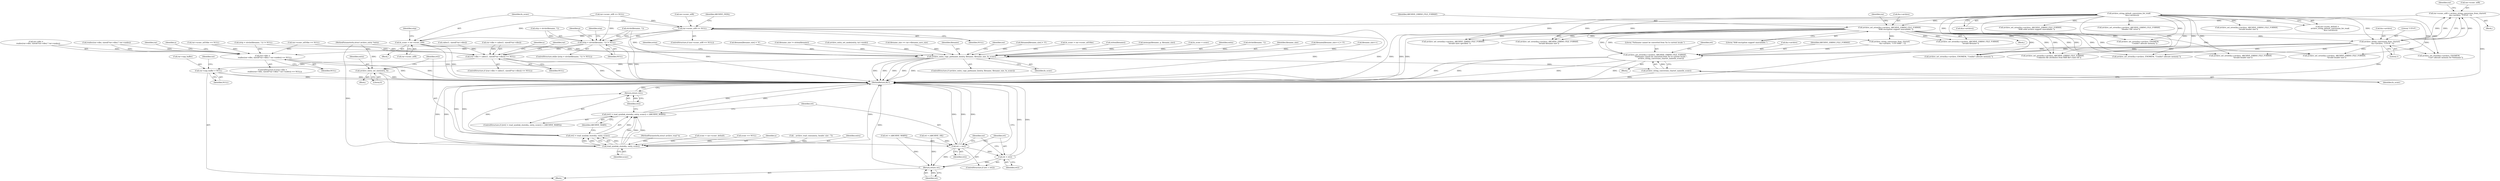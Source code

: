 digraph "0_libarchive_5562545b5562f6d12a4ef991fae158bf4ccf92b6@pointer" {
"1001019" [label="(Call,rar->sconv_utf8 = archive_string_conversion_from_charset(\n           &a->archive, \"UTF-8\", 1))"];
"1001023" [label="(Call,archive_string_conversion_from_charset(\n           &a->archive, \"UTF-8\", 1))"];
"1000471" [label="(Call,archive_set_error(&a->archive, ARCHIVE_ERRNO_FILE_FORMAT,\n                      \"RAR encryption support unavailable.\"))"];
"1000173" [label="(Call,archive_string_default_conversion_for_read(\n            &(a->archive)))"];
"1001031" [label="(Call,rar->sconv_utf8 == NULL)"];
"1001038" [label="(Call,fn_sconv = rar->sconv_utf8)"];
"1001661" [label="(Call,archive_entry_copy_pathname_l(entry, filename, filename_size, fn_sconv))"];
"1001688" [label="(Call,archive_string_conversion_charset_name(fn_sconv))"];
"1001681" [label="(Call,archive_set_error(&a->archive, ARCHIVE_ERRNO_FILE_FORMAT,\n                      \"Pathname cannot be converted from %s to current locale.\",\n                      archive_string_conversion_charset_name(fn_sconv)))"];
"1001707" [label="(Call,archive_entry_set_size(entry, 0))"];
"1001714" [label="(Call,read_symlink_stored(a, entry, sconv))"];
"1001711" [label="(Call,(ret2 = read_symlink_stored(a, entry, sconv)) < (ARCHIVE_WARN))"];
"1001712" [label="(Call,ret2 = read_symlink_stored(a, entry, sconv))"];
"1001719" [label="(Return,return ret2;)"];
"1001722" [label="(Call,ret > ret2)"];
"1001725" [label="(Call,ret = ret2)"];
"1001739" [label="(Return,return ret;)"];
"1001044" [label="(Call,(strp = strchr(filename, '\\')) != NULL)"];
"1001124" [label="(Call,(rar->dbo =\n        realloc(rar->dbo, sizeof(*rar->dbo) * rar->nodes)) == NULL)"];
"1001274" [label="(Call,(rar->dbo = calloc(1, sizeof(*rar->dbo))) == NULL)"];
"1001580" [label="(Call,rar->unp_buffer = NULL)"];
"1000400" [label="(Call,archive_set_error(&a->archive, ARCHIVE_ERRNO_FILE_FORMAT,\n      \"Header CRC error\"))"];
"1001383" [label="(Call,archive_set_error(&a->archive, ARCHIVE_ERRNO_FILE_FORMAT,\n        \"Invalid header size\"))"];
"1001682" [label="(Call,&a->archive)"];
"1001013" [label="(Call,rar->sconv_utf8 == NULL)"];
"1001726" [label="(Identifier,ret)"];
"1001581" [label="(Call,rar->unp_buffer)"];
"1001053" [label="(Identifier,strp)"];
"1000118" [label="(MethodParameterIn,struct archive_read *a)"];
"1001031" [label="(Call,rar->sconv_utf8 == NULL)"];
"1001291" [label="(Identifier,a)"];
"1001129" [label="(Call,realloc(rar->dbo, sizeof(*rar->dbo) * rar->nodes))"];
"1001688" [label="(Call,archive_string_conversion_charset_name(fn_sconv))"];
"1000963" [label="(Call,archive_string_conversion_from_charset(\n           &a->archive, \"UTF-16BE\", 1))"];
"1001144" [label="(Call,archive_set_error(&a->archive, ENOMEM, \"Couldn't allocate memory.\"))"];
"1001697" [label="(Identifier,rar)"];
"1001123" [label="(ControlStructure,if ((rar->dbo =\n        realloc(rar->dbo, sizeof(*rar->dbo) * rar->nodes)) == NULL))"];
"1001286" [label="(Identifier,NULL)"];
"1000704" [label="(Call,filename[filename_size] = '\0')"];
"1000183" [label="(Call,sconv = rar->sconv_default)"];
"1001723" [label="(Identifier,ret)"];
"1000472" [label="(Call,&a->archive)"];
"1001666" [label="(Block,)"];
"1001701" [label="(Block,)"];
"1001147" [label="(Identifier,a)"];
"1000978" [label="(Call,fn_sconv = rar->sconv_utf16be)"];
"1000676" [label="(Call,archive_set_error(&a->archive, ENOMEM,\n                        \"Couldn't allocate memory.\"))"];
"1001274" [label="(Call,(rar->dbo = calloc(1, sizeof(*rar->dbo))) == NULL)"];
"1001493" [label="(Call,archive_set_error(&a->archive, ARCHIVE_ERRNO_FILE_FORMAT,\n                      \"Unknown file attributes from RAR file's host OS\"))"];
"1001273" [label="(ControlStructure,if ((rar->dbo = calloc(1, sizeof(*rar->dbo))) == NULL))"];
"1001029" [label="(Literal,1)"];
"1000743" [label="(Call,strlen(filename))"];
"1001023" [label="(Call,archive_string_conversion_from_charset(\n           &a->archive, \"UTF-8\", 1))"];
"1000700" [label="(Call,memcpy(filename, p, filename_size))"];
"1000560" [label="(Call,archive_set_error(&a->archive, ARCHIVE_ERRNO_FILE_FORMAT,\n                      \"Invalid sizes specified.\"))"];
"1000173" [label="(Call,archive_string_default_conversion_for_read(\n            &(a->archive)))"];
"1001288" [label="(Call,archive_set_error(&a->archive, ENOMEM, \"Couldn't allocate memory.\"))"];
"1001689" [label="(Identifier,fn_sconv)"];
"1001019" [label="(Call,rar->sconv_utf8 = archive_string_conversion_from_charset(\n           &a->archive, \"UTF-8\", 1))"];
"1001690" [label="(Call,ret = (ARCHIVE_WARN))"];
"1001720" [label="(Identifier,ret2)"];
"1000119" [label="(MethodParameterIn,struct archive_entry *entry)"];
"1000159" [label="(Call,sconv == NULL)"];
"1000140" [label="(Call,ret = (ARCHIVE_OK))"];
"1001725" [label="(Call,ret = ret2)"];
"1001060" [label="(Call,fn_sconv = sconv)"];
"1001721" [label="(ControlStructure,if (ret > ret2))"];
"1001715" [label="(Identifier,a)"];
"1001125" [label="(Call,rar->dbo =\n        realloc(rar->dbo, sizeof(*rar->dbo) * rar->nodes))"];
"1001587" [label="(Identifier,rar)"];
"1001707" [label="(Call,archive_entry_set_size(entry, 0))"];
"1001717" [label="(Identifier,sconv)"];
"1001724" [label="(Identifier,ret2)"];
"1001731" [label="(Identifier,rar)"];
"1001011" [label="(Block,)"];
"1001301" [label="(Identifier,rar)"];
"1001033" [label="(Identifier,rar)"];
"1001662" [label="(Identifier,entry)"];
"1000635" [label="(Call,archive_set_error(&a->archive, ARCHIVE_ERRNO_FILE_FORMAT,\n      \"Invalid filename size\"))"];
"1000232" [label="(Call,archive_set_error(&a->archive, ARCHIVE_ERRNO_FILE_FORMAT,\n      \"Invalid header size\"))"];
"1001047" [label="(Call,strchr(filename, '\\'))"];
"1001392" [label="(Call,__archive_read_consume(a, header_size - 7))"];
"1001037" [label="(Identifier,ARCHIVE_FATAL)"];
"1001124" [label="(Call,(rar->dbo =\n        realloc(rar->dbo, sizeof(*rar->dbo) * rar->nodes)) == NULL)"];
"1000971" [label="(Call,rar->sconv_utf16be == NULL)"];
"1000169" [label="(Call,rar->sconv_default =\n          archive_string_default_conversion_for_read(\n            &(a->archive)))"];
"1001039" [label="(Identifier,fn_sconv)"];
"1001739" [label="(Return,return ret;)"];
"1001046" [label="(Identifier,strp)"];
"1001584" [label="(Identifier,NULL)"];
"1000476" [label="(Identifier,ARCHIVE_ERRNO_FILE_FORMAT)"];
"1001580" [label="(Call,rar->unp_buffer = NULL)"];
"1001665" [label="(Identifier,fn_sconv)"];
"1001719" [label="(Return,return ret2;)"];
"1001708" [label="(Identifier,entry)"];
"1001727" [label="(Identifier,ret2)"];
"1001710" [label="(ControlStructure,if ((ret2 = read_symlink_stored(a, entry, sconv)) < (ARCHIVE_WARN)))"];
"1001714" [label="(Call,read_symlink_stored(a, entry, sconv))"];
"1001681" [label="(Call,archive_set_error(&a->archive, ARCHIVE_ERRNO_FILE_FORMAT,\n                      \"Pathname cannot be converted from %s to current locale.\",\n                      archive_string_conversion_charset_name(fn_sconv)))"];
"1001718" [label="(Identifier,ARCHIVE_WARN)"];
"1001711" [label="(Call,(ret2 = read_symlink_stored(a, entry, sconv)) < (ARCHIVE_WARN))"];
"1000121" [label="(Block,)"];
"1001067" [label="(Call,strchr(filename, '\\'))"];
"1001740" [label="(Identifier,ret)"];
"1001024" [label="(Call,&a->archive)"];
"1001716" [label="(Identifier,entry)"];
"1001045" [label="(Call,strp = strchr(filename, '\\'))"];
"1001279" [label="(Call,calloc(1, sizeof(*rar->dbo)))"];
"1001712" [label="(Call,ret2 = read_symlink_stored(a, entry, sconv))"];
"1001741" [label="(MethodReturn,RET)"];
"1001686" [label="(Identifier,ARCHIVE_ERRNO_FILE_FORMAT)"];
"1000471" [label="(Call,archive_set_error(&a->archive, ARCHIVE_ERRNO_FILE_FORMAT,\n                      \"RAR encryption support unavailable.\"))"];
"1001713" [label="(Identifier,ret2)"];
"1001660" [label="(ControlStructure,if (archive_entry_copy_pathname_l(entry, filename, filename_size, fn_sconv)))"];
"1001687" [label="(Literal,\"Pathname cannot be converted from %s to current locale.\")"];
"1001056" [label="(Identifier,p)"];
"1001275" [label="(Call,rar->dbo = calloc(1, sizeof(*rar->dbo)))"];
"1001044" [label="(Call,(strp = strchr(filename, '\\')) != NULL)"];
"1001661" [label="(Call,archive_entry_copy_pathname_l(entry, filename, filename_size, fn_sconv))"];
"1001664" [label="(Identifier,filename_size)"];
"1000477" [label="(Literal,\"RAR encryption support unavailable.\")"];
"1000932" [label="(Call,archive_set_error(&a->archive, ARCHIVE_ERRNO_FILE_FORMAT,\n          \"Invalid filename\"))"];
"1001064" [label="(Call,(strp = strchr(filename, '\\')) != NULL)"];
"1001691" [label="(Identifier,ret)"];
"1001350" [label="(Call,archive_set_error(&a->archive, ARCHIVE_ERRNO_FILE_FORMAT,\n        \"Invalid header size\"))"];
"1000941" [label="(Call,filename[filename_size++] = '\0')"];
"1001028" [label="(Literal,\"UTF-8\")"];
"1000174" [label="(Call,&(a->archive))"];
"1001043" [label="(ControlStructure,while ((strp = strchr(filename, '\\')) != NULL))"];
"1001040" [label="(Call,rar->sconv_utf8)"];
"1001018" [label="(Block,)"];
"1000944" [label="(Call,filename_size++)"];
"1001722" [label="(Call,ret > ret2)"];
"1001038" [label="(Call,fn_sconv = rar->sconv_utf8)"];
"1001672" [label="(Call,archive_set_error(&a->archive, ENOMEM,\n                        \"Can't allocate memory for Pathname\"))"];
"1001669" [label="(Identifier,errno)"];
"1000947" [label="(Call,filename[filename_size] = '\0')"];
"1000717" [label="(Call,filename_size != strlen(filename))"];
"1000356" [label="(Call,archive_set_error(&a->archive, ARCHIVE_ERRNO_FILE_FORMAT,\n                      \"RAR solid archive support unavailable.\"))"];
"1001050" [label="(Identifier,NULL)"];
"1001157" [label="(Identifier,rar)"];
"1001655" [label="(Call,archive_entry_set_mode(entry, rar->mode))"];
"1001020" [label="(Call,rar->sconv_utf8)"];
"1001142" [label="(Identifier,NULL)"];
"1001030" [label="(ControlStructure,if (rar->sconv_utf8 == NULL))"];
"1001709" [label="(Literal,0)"];
"1000462" [label="(Block,)"];
"1000481" [label="(Identifier,rar)"];
"1001035" [label="(Identifier,NULL)"];
"1001032" [label="(Call,rar->sconv_utf8)"];
"1000953" [label="(Call,rar->sconv_utf16be == NULL)"];
"1001084" [label="(Call,filename_size == rar->filename_save_size)"];
"1001663" [label="(Identifier,filename)"];
"1001019" -> "1001018"  [label="AST: "];
"1001019" -> "1001023"  [label="CFG: "];
"1001020" -> "1001019"  [label="AST: "];
"1001023" -> "1001019"  [label="AST: "];
"1001033" -> "1001019"  [label="CFG: "];
"1001019" -> "1001741"  [label="DDG: "];
"1001023" -> "1001019"  [label="DDG: "];
"1001023" -> "1001019"  [label="DDG: "];
"1001023" -> "1001019"  [label="DDG: "];
"1001019" -> "1001031"  [label="DDG: "];
"1001023" -> "1001029"  [label="CFG: "];
"1001024" -> "1001023"  [label="AST: "];
"1001028" -> "1001023"  [label="AST: "];
"1001029" -> "1001023"  [label="AST: "];
"1001023" -> "1001741"  [label="DDG: "];
"1000471" -> "1001023"  [label="DDG: "];
"1000173" -> "1001023"  [label="DDG: "];
"1001023" -> "1001144"  [label="DDG: "];
"1001023" -> "1001288"  [label="DDG: "];
"1001023" -> "1001350"  [label="DDG: "];
"1001023" -> "1001383"  [label="DDG: "];
"1001023" -> "1001493"  [label="DDG: "];
"1001023" -> "1001672"  [label="DDG: "];
"1001023" -> "1001681"  [label="DDG: "];
"1000471" -> "1000462"  [label="AST: "];
"1000471" -> "1000477"  [label="CFG: "];
"1000472" -> "1000471"  [label="AST: "];
"1000476" -> "1000471"  [label="AST: "];
"1000477" -> "1000471"  [label="AST: "];
"1000481" -> "1000471"  [label="CFG: "];
"1000471" -> "1001741"  [label="DDG: "];
"1000471" -> "1001741"  [label="DDG: "];
"1000471" -> "1001741"  [label="DDG: "];
"1000173" -> "1000471"  [label="DDG: "];
"1000471" -> "1000560"  [label="DDG: "];
"1000471" -> "1000560"  [label="DDG: "];
"1000471" -> "1000635"  [label="DDG: "];
"1000471" -> "1000635"  [label="DDG: "];
"1000471" -> "1000676"  [label="DDG: "];
"1000471" -> "1000932"  [label="DDG: "];
"1000471" -> "1000932"  [label="DDG: "];
"1000471" -> "1000963"  [label="DDG: "];
"1000471" -> "1001144"  [label="DDG: "];
"1000471" -> "1001288"  [label="DDG: "];
"1000471" -> "1001350"  [label="DDG: "];
"1000471" -> "1001350"  [label="DDG: "];
"1000471" -> "1001383"  [label="DDG: "];
"1000471" -> "1001383"  [label="DDG: "];
"1000471" -> "1001493"  [label="DDG: "];
"1000471" -> "1001493"  [label="DDG: "];
"1000471" -> "1001672"  [label="DDG: "];
"1000471" -> "1001681"  [label="DDG: "];
"1000471" -> "1001681"  [label="DDG: "];
"1000173" -> "1000169"  [label="AST: "];
"1000173" -> "1000174"  [label="CFG: "];
"1000174" -> "1000173"  [label="AST: "];
"1000169" -> "1000173"  [label="CFG: "];
"1000173" -> "1001741"  [label="DDG: "];
"1000173" -> "1000169"  [label="DDG: "];
"1000173" -> "1000232"  [label="DDG: "];
"1000173" -> "1000356"  [label="DDG: "];
"1000173" -> "1000400"  [label="DDG: "];
"1000173" -> "1000560"  [label="DDG: "];
"1000173" -> "1000635"  [label="DDG: "];
"1000173" -> "1000676"  [label="DDG: "];
"1000173" -> "1000932"  [label="DDG: "];
"1000173" -> "1000963"  [label="DDG: "];
"1000173" -> "1001144"  [label="DDG: "];
"1000173" -> "1001288"  [label="DDG: "];
"1000173" -> "1001350"  [label="DDG: "];
"1000173" -> "1001383"  [label="DDG: "];
"1000173" -> "1001493"  [label="DDG: "];
"1000173" -> "1001672"  [label="DDG: "];
"1000173" -> "1001681"  [label="DDG: "];
"1001031" -> "1001030"  [label="AST: "];
"1001031" -> "1001035"  [label="CFG: "];
"1001032" -> "1001031"  [label="AST: "];
"1001035" -> "1001031"  [label="AST: "];
"1001037" -> "1001031"  [label="CFG: "];
"1001039" -> "1001031"  [label="CFG: "];
"1001031" -> "1001741"  [label="DDG: "];
"1001031" -> "1001741"  [label="DDG: "];
"1001031" -> "1001741"  [label="DDG: "];
"1001013" -> "1001031"  [label="DDG: "];
"1001031" -> "1001038"  [label="DDG: "];
"1001031" -> "1001044"  [label="DDG: "];
"1001038" -> "1001011"  [label="AST: "];
"1001038" -> "1001040"  [label="CFG: "];
"1001039" -> "1001038"  [label="AST: "];
"1001040" -> "1001038"  [label="AST: "];
"1001046" -> "1001038"  [label="CFG: "];
"1001038" -> "1001741"  [label="DDG: "];
"1001038" -> "1001741"  [label="DDG: "];
"1001013" -> "1001038"  [label="DDG: "];
"1001038" -> "1001661"  [label="DDG: "];
"1001661" -> "1001660"  [label="AST: "];
"1001661" -> "1001665"  [label="CFG: "];
"1001662" -> "1001661"  [label="AST: "];
"1001663" -> "1001661"  [label="AST: "];
"1001664" -> "1001661"  [label="AST: "];
"1001665" -> "1001661"  [label="AST: "];
"1001669" -> "1001661"  [label="CFG: "];
"1001697" -> "1001661"  [label="CFG: "];
"1001661" -> "1001741"  [label="DDG: "];
"1001661" -> "1001741"  [label="DDG: "];
"1001661" -> "1001741"  [label="DDG: "];
"1001661" -> "1001741"  [label="DDG: "];
"1001661" -> "1001741"  [label="DDG: "];
"1001655" -> "1001661"  [label="DDG: "];
"1000119" -> "1001661"  [label="DDG: "];
"1000941" -> "1001661"  [label="DDG: "];
"1001047" -> "1001661"  [label="DDG: "];
"1000947" -> "1001661"  [label="DDG: "];
"1000704" -> "1001661"  [label="DDG: "];
"1001067" -> "1001661"  [label="DDG: "];
"1000743" -> "1001661"  [label="DDG: "];
"1000944" -> "1001661"  [label="DDG: "];
"1001084" -> "1001661"  [label="DDG: "];
"1000717" -> "1001661"  [label="DDG: "];
"1000700" -> "1001661"  [label="DDG: "];
"1001060" -> "1001661"  [label="DDG: "];
"1000978" -> "1001661"  [label="DDG: "];
"1001661" -> "1001688"  [label="DDG: "];
"1001661" -> "1001707"  [label="DDG: "];
"1001688" -> "1001681"  [label="AST: "];
"1001688" -> "1001689"  [label="CFG: "];
"1001689" -> "1001688"  [label="AST: "];
"1001681" -> "1001688"  [label="CFG: "];
"1001688" -> "1001741"  [label="DDG: "];
"1001688" -> "1001681"  [label="DDG: "];
"1001681" -> "1001666"  [label="AST: "];
"1001682" -> "1001681"  [label="AST: "];
"1001686" -> "1001681"  [label="AST: "];
"1001687" -> "1001681"  [label="AST: "];
"1001691" -> "1001681"  [label="CFG: "];
"1001681" -> "1001741"  [label="DDG: "];
"1001681" -> "1001741"  [label="DDG: "];
"1001681" -> "1001741"  [label="DDG: "];
"1001681" -> "1001741"  [label="DDG: "];
"1000963" -> "1001681"  [label="DDG: "];
"1001707" -> "1001701"  [label="AST: "];
"1001707" -> "1001709"  [label="CFG: "];
"1001708" -> "1001707"  [label="AST: "];
"1001709" -> "1001707"  [label="AST: "];
"1001713" -> "1001707"  [label="CFG: "];
"1001707" -> "1001741"  [label="DDG: "];
"1000119" -> "1001707"  [label="DDG: "];
"1001707" -> "1001714"  [label="DDG: "];
"1001714" -> "1001712"  [label="AST: "];
"1001714" -> "1001717"  [label="CFG: "];
"1001715" -> "1001714"  [label="AST: "];
"1001716" -> "1001714"  [label="AST: "];
"1001717" -> "1001714"  [label="AST: "];
"1001712" -> "1001714"  [label="CFG: "];
"1001714" -> "1001741"  [label="DDG: "];
"1001714" -> "1001741"  [label="DDG: "];
"1001714" -> "1001741"  [label="DDG: "];
"1001714" -> "1001711"  [label="DDG: "];
"1001714" -> "1001711"  [label="DDG: "];
"1001714" -> "1001711"  [label="DDG: "];
"1001714" -> "1001712"  [label="DDG: "];
"1001714" -> "1001712"  [label="DDG: "];
"1001714" -> "1001712"  [label="DDG: "];
"1001392" -> "1001714"  [label="DDG: "];
"1000118" -> "1001714"  [label="DDG: "];
"1000119" -> "1001714"  [label="DDG: "];
"1000159" -> "1001714"  [label="DDG: "];
"1000183" -> "1001714"  [label="DDG: "];
"1001711" -> "1001710"  [label="AST: "];
"1001711" -> "1001718"  [label="CFG: "];
"1001712" -> "1001711"  [label="AST: "];
"1001718" -> "1001711"  [label="AST: "];
"1001720" -> "1001711"  [label="CFG: "];
"1001723" -> "1001711"  [label="CFG: "];
"1001711" -> "1001741"  [label="DDG: "];
"1001711" -> "1001741"  [label="DDG: "];
"1001712" -> "1001711"  [label="DDG: "];
"1001713" -> "1001712"  [label="AST: "];
"1001718" -> "1001712"  [label="CFG: "];
"1001712" -> "1001741"  [label="DDG: "];
"1001712" -> "1001741"  [label="DDG: "];
"1001712" -> "1001719"  [label="DDG: "];
"1001712" -> "1001722"  [label="DDG: "];
"1001719" -> "1001710"  [label="AST: "];
"1001719" -> "1001720"  [label="CFG: "];
"1001720" -> "1001719"  [label="AST: "];
"1001741" -> "1001719"  [label="CFG: "];
"1001719" -> "1001741"  [label="DDG: "];
"1001720" -> "1001719"  [label="DDG: "];
"1001722" -> "1001721"  [label="AST: "];
"1001722" -> "1001724"  [label="CFG: "];
"1001723" -> "1001722"  [label="AST: "];
"1001724" -> "1001722"  [label="AST: "];
"1001726" -> "1001722"  [label="CFG: "];
"1001731" -> "1001722"  [label="CFG: "];
"1001722" -> "1001741"  [label="DDG: "];
"1001722" -> "1001741"  [label="DDG: "];
"1001722" -> "1001741"  [label="DDG: "];
"1001690" -> "1001722"  [label="DDG: "];
"1000140" -> "1001722"  [label="DDG: "];
"1001722" -> "1001725"  [label="DDG: "];
"1001722" -> "1001739"  [label="DDG: "];
"1001725" -> "1001721"  [label="AST: "];
"1001725" -> "1001727"  [label="CFG: "];
"1001726" -> "1001725"  [label="AST: "];
"1001727" -> "1001725"  [label="AST: "];
"1001731" -> "1001725"  [label="CFG: "];
"1001725" -> "1001741"  [label="DDG: "];
"1001725" -> "1001741"  [label="DDG: "];
"1001725" -> "1001739"  [label="DDG: "];
"1001739" -> "1000121"  [label="AST: "];
"1001739" -> "1001740"  [label="CFG: "];
"1001740" -> "1001739"  [label="AST: "];
"1001741" -> "1001739"  [label="CFG: "];
"1001739" -> "1001741"  [label="DDG: "];
"1001740" -> "1001739"  [label="DDG: "];
"1000140" -> "1001739"  [label="DDG: "];
"1001690" -> "1001739"  [label="DDG: "];
"1001044" -> "1001043"  [label="AST: "];
"1001044" -> "1001050"  [label="CFG: "];
"1001045" -> "1001044"  [label="AST: "];
"1001050" -> "1001044"  [label="AST: "];
"1001053" -> "1001044"  [label="CFG: "];
"1001056" -> "1001044"  [label="CFG: "];
"1001044" -> "1001741"  [label="DDG: "];
"1001044" -> "1001741"  [label="DDG: "];
"1001045" -> "1001044"  [label="DDG: "];
"1001047" -> "1001044"  [label="DDG: "];
"1001047" -> "1001044"  [label="DDG: "];
"1001013" -> "1001044"  [label="DDG: "];
"1001044" -> "1001124"  [label="DDG: "];
"1001044" -> "1001274"  [label="DDG: "];
"1001124" -> "1001123"  [label="AST: "];
"1001124" -> "1001142"  [label="CFG: "];
"1001125" -> "1001124"  [label="AST: "];
"1001142" -> "1001124"  [label="AST: "];
"1001147" -> "1001124"  [label="CFG: "];
"1001157" -> "1001124"  [label="CFG: "];
"1001124" -> "1001741"  [label="DDG: "];
"1001124" -> "1001741"  [label="DDG: "];
"1001125" -> "1001124"  [label="DDG: "];
"1001129" -> "1001124"  [label="DDG: "];
"1001129" -> "1001124"  [label="DDG: "];
"1000953" -> "1001124"  [label="DDG: "];
"1000971" -> "1001124"  [label="DDG: "];
"1001064" -> "1001124"  [label="DDG: "];
"1001274" -> "1001273"  [label="AST: "];
"1001274" -> "1001286"  [label="CFG: "];
"1001275" -> "1001274"  [label="AST: "];
"1001286" -> "1001274"  [label="AST: "];
"1001291" -> "1001274"  [label="CFG: "];
"1001301" -> "1001274"  [label="CFG: "];
"1001274" -> "1001741"  [label="DDG: "];
"1001274" -> "1001741"  [label="DDG: "];
"1001275" -> "1001274"  [label="DDG: "];
"1001279" -> "1001274"  [label="DDG: "];
"1000953" -> "1001274"  [label="DDG: "];
"1000971" -> "1001274"  [label="DDG: "];
"1001064" -> "1001274"  [label="DDG: "];
"1001274" -> "1001580"  [label="DDG: "];
"1001580" -> "1000121"  [label="AST: "];
"1001580" -> "1001584"  [label="CFG: "];
"1001581" -> "1001580"  [label="AST: "];
"1001584" -> "1001580"  [label="AST: "];
"1001587" -> "1001580"  [label="CFG: "];
"1001580" -> "1001741"  [label="DDG: "];
"1001580" -> "1001741"  [label="DDG: "];
}
